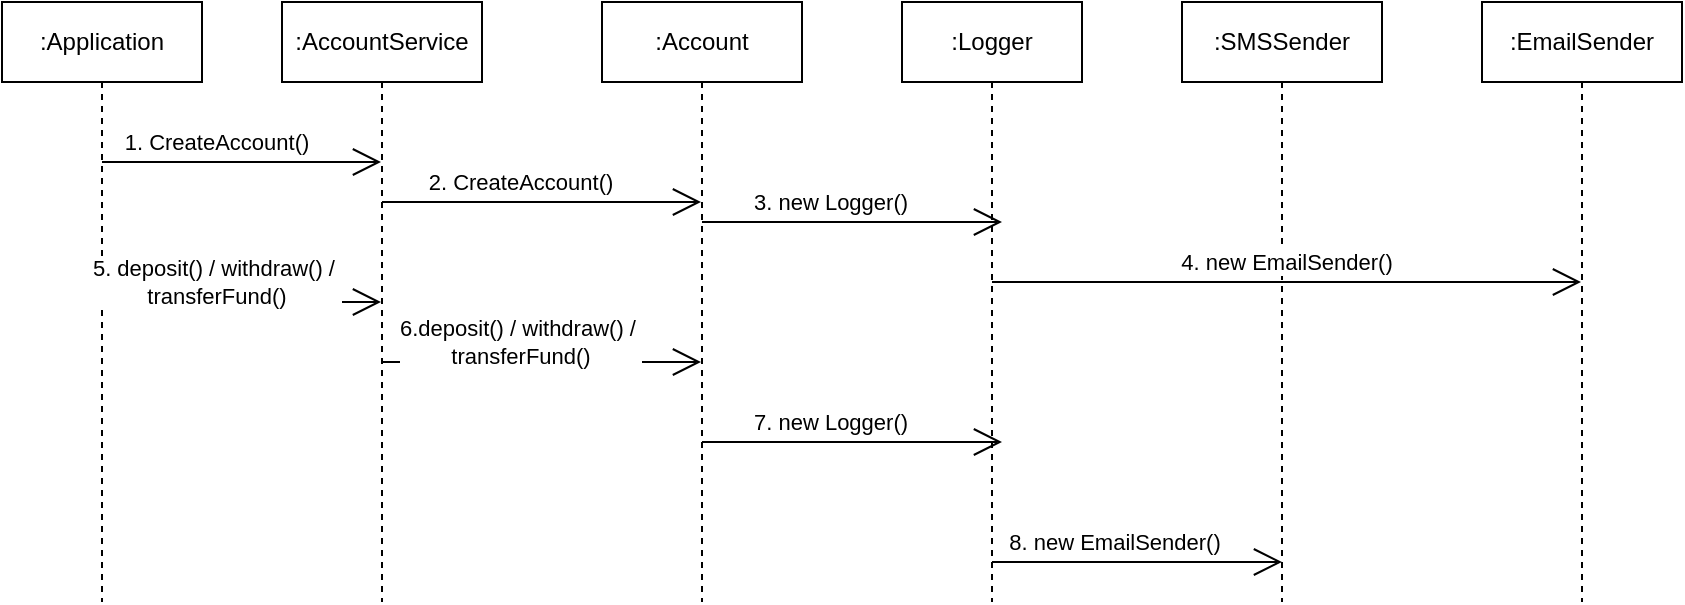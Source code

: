 <mxfile version="13.8.6" type="device"><diagram id="C5RBs43oDa-KdzZeNtuy" name="Page-1"><mxGraphModel dx="1346" dy="454" grid="1" gridSize="10" guides="1" tooltips="0" connect="1" arrows="1" fold="1" page="0" pageScale="1" pageWidth="827" pageHeight="1169" math="0" shadow="0"><root><mxCell id="WIyWlLk6GJQsqaUBKTNV-0"/><mxCell id="WIyWlLk6GJQsqaUBKTNV-1" parent="WIyWlLk6GJQsqaUBKTNV-0"/><mxCell id="Jgo5PGx3K5WTA3NZfeBy-63" value=":Application" style="shape=umlLifeline;perimeter=lifelinePerimeter;whiteSpace=wrap;html=1;container=1;collapsible=0;recursiveResize=0;outlineConnect=0;fontColor=#000000;" parent="WIyWlLk6GJQsqaUBKTNV-1" vertex="1"><mxGeometry x="-60" y="120" width="100" height="300" as="geometry"/></mxCell><mxCell id="Jgo5PGx3K5WTA3NZfeBy-64" value=":AccountService" style="shape=umlLifeline;perimeter=lifelinePerimeter;whiteSpace=wrap;html=1;container=1;collapsible=0;recursiveResize=0;outlineConnect=0;fontColor=#000000;" parent="WIyWlLk6GJQsqaUBKTNV-1" vertex="1"><mxGeometry x="80" y="120" width="100" height="300" as="geometry"/></mxCell><mxCell id="Jgo5PGx3K5WTA3NZfeBy-66" value=":Account" style="shape=umlLifeline;perimeter=lifelinePerimeter;whiteSpace=wrap;html=1;container=1;collapsible=0;recursiveResize=0;outlineConnect=0;fontColor=#000000;" parent="WIyWlLk6GJQsqaUBKTNV-1" vertex="1"><mxGeometry x="240" y="120" width="100" height="300" as="geometry"/></mxCell><mxCell id="Jgo5PGx3K5WTA3NZfeBy-67" value=":Logger" style="shape=umlLifeline;perimeter=lifelinePerimeter;whiteSpace=wrap;html=1;container=1;collapsible=0;recursiveResize=0;outlineConnect=0;fontColor=#000000;" parent="WIyWlLk6GJQsqaUBKTNV-1" vertex="1"><mxGeometry x="390" y="120" width="90" height="300" as="geometry"/></mxCell><mxCell id="Jgo5PGx3K5WTA3NZfeBy-68" value=":SMSSender" style="shape=umlLifeline;perimeter=lifelinePerimeter;whiteSpace=wrap;html=1;container=1;collapsible=0;recursiveResize=0;outlineConnect=0;fontColor=#000000;" parent="WIyWlLk6GJQsqaUBKTNV-1" vertex="1"><mxGeometry x="530" y="120" width="100" height="300" as="geometry"/></mxCell><mxCell id="Jgo5PGx3K5WTA3NZfeBy-75" value=":EmailSender" style="shape=umlLifeline;perimeter=lifelinePerimeter;whiteSpace=wrap;html=1;container=1;collapsible=0;recursiveResize=0;outlineConnect=0;fontColor=#000000;" parent="WIyWlLk6GJQsqaUBKTNV-1" vertex="1"><mxGeometry x="680" y="120" width="100" height="300" as="geometry"/></mxCell><mxCell id="qq0EG7bUibK63qQC8aSX-0" value="" style="endArrow=open;endFill=1;endSize=12;html=1;" edge="1" parent="WIyWlLk6GJQsqaUBKTNV-1" source="Jgo5PGx3K5WTA3NZfeBy-63" target="Jgo5PGx3K5WTA3NZfeBy-64"><mxGeometry width="160" relative="1" as="geometry"><mxPoint x="320" y="340" as="sourcePoint"/><mxPoint x="480" y="340" as="targetPoint"/><Array as="points"><mxPoint x="70" y="200"/></Array></mxGeometry></mxCell><mxCell id="qq0EG7bUibK63qQC8aSX-2" value="1. CreateAccount()" style="edgeLabel;html=1;align=center;verticalAlign=middle;resizable=0;points=[];" vertex="1" connectable="0" parent="qq0EG7bUibK63qQC8aSX-0"><mxGeometry x="0.15" y="-23" relative="1" as="geometry"><mxPoint x="-23" y="-33" as="offset"/></mxGeometry></mxCell><mxCell id="qq0EG7bUibK63qQC8aSX-3" value="" style="endArrow=open;endFill=1;endSize=12;html=1;" edge="1" parent="WIyWlLk6GJQsqaUBKTNV-1" target="Jgo5PGx3K5WTA3NZfeBy-66"><mxGeometry width="160" relative="1" as="geometry"><mxPoint x="130" y="220" as="sourcePoint"/><mxPoint x="270" y="220" as="targetPoint"/><Array as="points"><mxPoint x="210.5" y="220"/></Array></mxGeometry></mxCell><mxCell id="qq0EG7bUibK63qQC8aSX-4" value="2. CreateAccount()" style="edgeLabel;html=1;align=center;verticalAlign=middle;resizable=0;points=[];" vertex="1" connectable="0" parent="qq0EG7bUibK63qQC8aSX-3"><mxGeometry x="0.15" y="-23" relative="1" as="geometry"><mxPoint x="-23" y="-33" as="offset"/></mxGeometry></mxCell><mxCell id="qq0EG7bUibK63qQC8aSX-5" value="" style="endArrow=open;endFill=1;endSize=12;html=1;" edge="1" parent="WIyWlLk6GJQsqaUBKTNV-1" source="Jgo5PGx3K5WTA3NZfeBy-66"><mxGeometry width="160" relative="1" as="geometry"><mxPoint x="140" y="230" as="sourcePoint"/><mxPoint x="440" y="230" as="targetPoint"/><Array as="points"><mxPoint x="420" y="230"/></Array></mxGeometry></mxCell><mxCell id="qq0EG7bUibK63qQC8aSX-6" value="3. new Logger()" style="edgeLabel;html=1;align=center;verticalAlign=middle;resizable=0;points=[];" vertex="1" connectable="0" parent="qq0EG7bUibK63qQC8aSX-5"><mxGeometry x="0.15" y="-23" relative="1" as="geometry"><mxPoint x="-23" y="-33" as="offset"/></mxGeometry></mxCell><mxCell id="qq0EG7bUibK63qQC8aSX-7" value="" style="endArrow=open;endFill=1;endSize=12;html=1;" edge="1" parent="WIyWlLk6GJQsqaUBKTNV-1" source="Jgo5PGx3K5WTA3NZfeBy-67" target="Jgo5PGx3K5WTA3NZfeBy-75"><mxGeometry width="160" relative="1" as="geometry"><mxPoint x="419.5" y="240" as="sourcePoint"/><mxPoint x="809.5" y="240" as="targetPoint"/><Array as="points"><mxPoint x="545" y="260"/></Array></mxGeometry></mxCell><mxCell id="qq0EG7bUibK63qQC8aSX-8" value="4. new EmailSender()" style="edgeLabel;html=1;align=center;verticalAlign=middle;resizable=0;points=[];" vertex="1" connectable="0" parent="qq0EG7bUibK63qQC8aSX-7"><mxGeometry x="0.15" y="-23" relative="1" as="geometry"><mxPoint x="-23" y="-33" as="offset"/></mxGeometry></mxCell><mxCell id="qq0EG7bUibK63qQC8aSX-10" value="" style="endArrow=open;endFill=1;endSize=12;html=1;" edge="1" parent="WIyWlLk6GJQsqaUBKTNV-1" source="Jgo5PGx3K5WTA3NZfeBy-63" target="Jgo5PGx3K5WTA3NZfeBy-64"><mxGeometry width="160" relative="1" as="geometry"><mxPoint x="-0.5" y="210" as="sourcePoint"/><mxPoint x="139.5" y="210" as="targetPoint"/><Array as="points"/></mxGeometry></mxCell><mxCell id="qq0EG7bUibK63qQC8aSX-11" value="5. deposit() / withdraw() /&amp;nbsp;&lt;br&gt;transferFund()" style="edgeLabel;html=1;align=center;verticalAlign=middle;resizable=0;points=[];" vertex="1" connectable="0" parent="qq0EG7bUibK63qQC8aSX-10"><mxGeometry x="0.15" y="-23" relative="1" as="geometry"><mxPoint x="-23" y="-33" as="offset"/></mxGeometry></mxCell><mxCell id="qq0EG7bUibK63qQC8aSX-13" value="" style="endArrow=open;endFill=1;endSize=12;html=1;" edge="1" parent="WIyWlLk6GJQsqaUBKTNV-1" target="Jgo5PGx3K5WTA3NZfeBy-66"><mxGeometry width="160" relative="1" as="geometry"><mxPoint x="130" y="300" as="sourcePoint"/><mxPoint x="270" y="300" as="targetPoint"/><Array as="points"/></mxGeometry></mxCell><mxCell id="qq0EG7bUibK63qQC8aSX-14" value="6.deposit() / withdraw() /&amp;nbsp;&lt;br&gt;transferFund()" style="edgeLabel;html=1;align=center;verticalAlign=middle;resizable=0;points=[];" vertex="1" connectable="0" parent="qq0EG7bUibK63qQC8aSX-13"><mxGeometry x="0.15" y="-23" relative="1" as="geometry"><mxPoint x="-23" y="-33" as="offset"/></mxGeometry></mxCell><mxCell id="qq0EG7bUibK63qQC8aSX-15" value="" style="endArrow=open;endFill=1;endSize=12;html=1;" edge="1" parent="WIyWlLk6GJQsqaUBKTNV-1"><mxGeometry width="160" relative="1" as="geometry"><mxPoint x="290" y="340" as="sourcePoint"/><mxPoint x="440" y="340" as="targetPoint"/><Array as="points"><mxPoint x="420.5" y="340"/></Array></mxGeometry></mxCell><mxCell id="qq0EG7bUibK63qQC8aSX-16" value="7. new Logger()" style="edgeLabel;html=1;align=center;verticalAlign=middle;resizable=0;points=[];" vertex="1" connectable="0" parent="qq0EG7bUibK63qQC8aSX-15"><mxGeometry x="0.15" y="-23" relative="1" as="geometry"><mxPoint x="-23" y="-33" as="offset"/></mxGeometry></mxCell><mxCell id="qq0EG7bUibK63qQC8aSX-17" value="" style="endArrow=open;endFill=1;endSize=12;html=1;" edge="1" parent="WIyWlLk6GJQsqaUBKTNV-1" source="Jgo5PGx3K5WTA3NZfeBy-67"><mxGeometry width="160" relative="1" as="geometry"><mxPoint x="444.5" y="270" as="sourcePoint"/><mxPoint x="580" y="400" as="targetPoint"/><Array as="points"><mxPoint x="555" y="400"/></Array></mxGeometry></mxCell><mxCell id="qq0EG7bUibK63qQC8aSX-18" value="8. new EmailSender()" style="edgeLabel;html=1;align=center;verticalAlign=middle;resizable=0;points=[];" vertex="1" connectable="0" parent="qq0EG7bUibK63qQC8aSX-17"><mxGeometry x="0.15" y="-23" relative="1" as="geometry"><mxPoint x="-23" y="-33" as="offset"/></mxGeometry></mxCell></root></mxGraphModel></diagram></mxfile>
